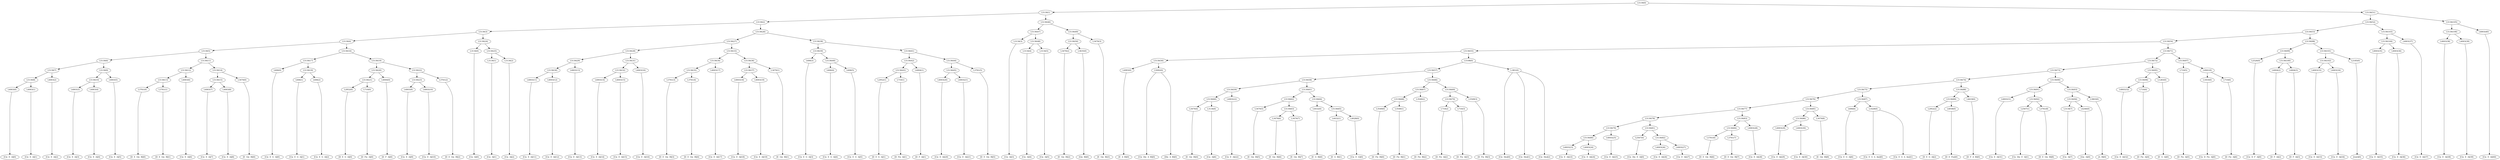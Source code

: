 digraph sample{
"L4003(0)"->"[Cis  E  A](0)"
"L4003(1)"->"[Cis  E  A](1)"
"L5130(8)"->"L4003(0)"
"L5130(8)"->"L4003(1)"
"L4003(2)"->"[Cis  E  A](2)"
"L5130(7)"->"L5130(8)"
"L5130(7)"->"L4003(2)"
"L4003(3)"->"[Cis  E  A](3)"
"L4003(4)"->"[Cis  E  A](4)"
"L5130(10)"->"L4003(3)"
"L5130(10)"->"L4003(4)"
"L4003(5)"->"[Cis  E  A](5)"
"L5130(9)"->"L5130(10)"
"L5130(9)"->"L4003(5)"
"L5130(6)"->"L5130(7)"
"L5130(6)"->"L5130(9)"
"L3761(0)"->"[D  E  Gis  B](0)"
"L3761(1)"->"[D  E  Gis  B](1)"
"L5130(13)"->"L3761(0)"
"L5130(13)"->"L3761(1)"
"L4003(6)"->"[Cis  E  A](6)"
"L5130(12)"->"L5130(13)"
"L5130(12)"->"L4003(6)"
"L4003(7)"->"[Cis  E  A](7)"
"L4003(8)"->"[Cis  E  A](8)"
"L5130(15)"->"L4003(7)"
"L5130(15)"->"L4003(8)"
"L3470(0)"->"[E  Gis  B](0)"
"L5130(14)"->"L5130(15)"
"L5130(14)"->"L3470(0)"
"L5130(11)"->"L5130(12)"
"L5130(11)"->"L5130(14)"
"L5130(5)"->"L5130(6)"
"L5130(5)"->"L5130(11)"
"L606(0)"->"[Cis  E  G  A](0)"
"L606(1)"->"[Cis  E  G  A](1)"
"L606(2)"->"[Cis  E  G  A](2)"
"L5130(18)"->"L606(1)"
"L5130(18)"->"L606(2)"
"L5130(17)"->"L606(0)"
"L5130(17)"->"L5130(18)"
"L2952(0)"->"[D  E  G  A](0)"
"L710(0)"->"[D  Fis  A](0)"
"L5130(21)"->"L2952(0)"
"L5130(21)"->"L710(0)"
"L4004(0)"->"[D  F  A](0)"
"L5130(20)"->"L5130(21)"
"L5130(20)"->"L4004(0)"
"L4003(9)"->"[Cis  E  A](9)"
"L4003(10)"->"[Cis  E  A](10)"
"L5130(23)"->"L4003(9)"
"L5130(23)"->"L4003(10)"
"L3761(2)"->"[D  E  Gis  B](2)"
"L5130(22)"->"L5130(23)"
"L5130(22)"->"L3761(2)"
"L5130(19)"->"L5130(20)"
"L5130(19)"->"L5130(22)"
"L5130(16)"->"L5130(17)"
"L5130(16)"->"L5130(19)"
"L5130(4)"->"L5130(5)"
"L5130(4)"->"L5130(16)"
"L3134(0)"->"[Cis  A](0)"
"L3134(1)"->"[Cis  A](1)"
"L3134(2)"->"[Cis  A](2)"
"L5130(25)"->"L3134(1)"
"L5130(25)"->"L3134(2)"
"L5130(24)"->"L3134(0)"
"L5130(24)"->"L5130(25)"
"L5130(3)"->"L5130(4)"
"L5130(3)"->"L5130(24)"
"L4003(11)"->"[Cis  E  A](11)"
"L4003(12)"->"[Cis  E  A](12)"
"L5130(30)"->"L4003(11)"
"L5130(30)"->"L4003(12)"
"L4003(13)"->"[Cis  E  A](13)"
"L5130(29)"->"L5130(30)"
"L5130(29)"->"L4003(13)"
"L4003(14)"->"[Cis  E  A](14)"
"L4003(15)"->"[Cis  E  A](15)"
"L5130(32)"->"L4003(14)"
"L5130(32)"->"L4003(15)"
"L4003(16)"->"[Cis  E  A](16)"
"L5130(31)"->"L5130(32)"
"L5130(31)"->"L4003(16)"
"L5130(28)"->"L5130(29)"
"L5130(28)"->"L5130(31)"
"L3761(3)"->"[D  E  Gis  B](3)"
"L3761(4)"->"[D  E  Gis  B](4)"
"L5130(35)"->"L3761(3)"
"L5130(35)"->"L3761(4)"
"L4003(17)"->"[Cis  E  A](17)"
"L5130(34)"->"L5130(35)"
"L5130(34)"->"L4003(17)"
"L4003(18)"->"[Cis  E  A](18)"
"L4003(19)"->"[Cis  E  A](19)"
"L5130(37)"->"L4003(18)"
"L5130(37)"->"L4003(19)"
"L3470(1)"->"[E  Gis  B](1)"
"L5130(36)"->"L5130(37)"
"L5130(36)"->"L3470(1)"
"L5130(33)"->"L5130(34)"
"L5130(33)"->"L5130(36)"
"L5130(27)"->"L5130(28)"
"L5130(27)"->"L5130(33)"
"L606(3)"->"[Cis  E  G  A](3)"
"L606(4)"->"[Cis  E  G  A](4)"
"L606(5)"->"[Cis  E  G  A](5)"
"L5130(40)"->"L606(4)"
"L5130(40)"->"L606(5)"
"L5130(39)"->"L606(3)"
"L5130(39)"->"L5130(40)"
"L2952(1)"->"[D  E  G  A](1)"
"L710(1)"->"[D  Fis  A](1)"
"L5130(43)"->"L2952(1)"
"L5130(43)"->"L710(1)"
"L4004(1)"->"[D  F  A](1)"
"L5130(42)"->"L5130(43)"
"L5130(42)"->"L4004(1)"
"L4003(20)"->"[Cis  E  A](20)"
"L4003(21)"->"[Cis  E  A](21)"
"L5130(45)"->"L4003(20)"
"L5130(45)"->"L4003(21)"
"L3761(5)"->"[D  E  Gis  B](5)"
"L5130(44)"->"L5130(45)"
"L5130(44)"->"L3761(5)"
"L5130(41)"->"L5130(42)"
"L5130(41)"->"L5130(44)"
"L5130(38)"->"L5130(39)"
"L5130(38)"->"L5130(41)"
"L5130(26)"->"L5130(27)"
"L5130(26)"->"L5130(38)"
"L5130(2)"->"L5130(3)"
"L5130(2)"->"L5130(26)"
"L3134(3)"->"[Cis  A](3)"
"L3134(4)"->"[Cis  A](4)"
"L3134(5)"->"[Cis  A](5)"
"L5130(48)"->"L3134(4)"
"L5130(48)"->"L3134(5)"
"L5130(47)"->"L3134(3)"
"L5130(47)"->"L5130(48)"
"L3470(2)"->"[E  Gis  B](2)"
"L3635(0)"->"[Gis  B](0)"
"L5130(50)"->"L3470(2)"
"L5130(50)"->"L3635(0)"
"L3470(3)"->"[E  Gis  B](3)"
"L5130(49)"->"L5130(50)"
"L5130(49)"->"L3470(3)"
"L5130(46)"->"L5130(47)"
"L5130(46)"->"L5130(49)"
"L5130(1)"->"L5130(2)"
"L5130(1)"->"L5130(46)"
"L4993(0)"->"[E  A  B](0)"
"L5092(0)"->"[Cis  Dis  A  B](0)"
"L5092(0)"->"[Dis  A  B](0)"
"L5130(56)"->"L4993(0)"
"L5130(56)"->"L5092(0)"
"L3470(4)"->"[E  Gis  B](4)"
"L3134(6)"->"[Cis  A](6)"
"L5130(60)"->"L3470(4)"
"L5130(60)"->"L3134(6)"
"L4003(22)"->"[Cis  E  A](22)"
"L5130(59)"->"L5130(60)"
"L5130(59)"->"L4003(22)"
"L3470(5)"->"[E  Gis  B](5)"
"L3470(6)"->"[E  Gis  B](6)"
"L3470(7)"->"[E  Gis  B](7)"
"L5130(63)"->"L3470(6)"
"L5130(63)"->"L3470(7)"
"L5130(62)"->"L3470(5)"
"L5130(62)"->"L5130(63)"
"L4432(0)"->"[E  G  B](0)"
"L4432(1)"->"[E  G  B](1)"
"L4028(0)"->"[Cis  E  G](0)"
"L5130(65)"->"L4432(1)"
"L5130(65)"->"L4028(0)"
"L5130(64)"->"L4432(0)"
"L5130(64)"->"L5130(65)"
"L5130(61)"->"L5130(62)"
"L5130(61)"->"L5130(64)"
"L5130(58)"->"L5130(59)"
"L5130(58)"->"L5130(61)"
"L3549(0)"->"[D  Fis  B](0)"
"L3549(1)"->"[D  Fis  B](1)"
"L5130(68)"->"L3549(0)"
"L5130(68)"->"L3549(1)"
"L3549(2)"->"[D  Fis  B](2)"
"L5130(67)"->"L5130(68)"
"L5130(67)"->"L3549(2)"
"L710(2)"->"[D  Fis  A](2)"
"L710(3)"->"[D  Fis  A](3)"
"L5130(70)"->"L710(2)"
"L5130(70)"->"L710(3)"
"L3549(3)"->"[D  Fis  B](3)"
"L5130(69)"->"L5130(70)"
"L5130(69)"->"L3549(3)"
"L5130(66)"->"L5130(67)"
"L5130(66)"->"L5130(69)"
"L5130(57)"->"L5130(58)"
"L5130(57)"->"L5130(66)"
"L-901(0)"->"[Cis  Dis](0)"
"L-901(0)"->"[Cis  Dis](1)"
"L-901(0)"->"[Cis  Dis](2)"
"L5108(0)"->"L5130(57)"
"L5108(0)"->"L-901(0)"
"L5130(55)"->"L5130(56)"
"L5130(55)"->"L5108(0)"
"L4003(23)"->"[Cis  E  A](23)"
"L4003(24)"->"[Cis  E  A](24)"
"L5130(80)"->"L4003(23)"
"L5130(80)"->"L4003(24)"
"L4003(25)"->"[Cis  E  A](25)"
"L5130(79)"->"L5130(80)"
"L5130(79)"->"L4003(25)"
"L2567(0)"->"[Cis  Dis  E  A](0)"
"L4003(26)"->"[Cis  E  A](26)"
"L4003(27)"->"[Cis  E  A](27)"
"L5130(82)"->"L4003(26)"
"L5130(82)"->"L4003(27)"
"L5130(81)"->"L2567(0)"
"L5130(81)"->"L5130(82)"
"L5130(78)"->"L5130(79)"
"L5130(78)"->"L5130(81)"
"L3761(6)"->"[D  E  Gis  B](6)"
"L3761(7)"->"[D  E  Gis  B](7)"
"L5130(84)"->"L3761(6)"
"L5130(84)"->"L3761(7)"
"L4003(28)"->"[Cis  E  A](28)"
"L5130(83)"->"L5130(84)"
"L5130(83)"->"L4003(28)"
"L5130(77)"->"L5130(78)"
"L5130(77)"->"L5130(83)"
"L4003(29)"->"[Cis  E  A](29)"
"L4003(30)"->"[Cis  E  A](30)"
"L5130(86)"->"L4003(29)"
"L5130(86)"->"L4003(30)"
"L3470(8)"->"[E  Gis  B](8)"
"L5130(85)"->"L5130(86)"
"L5130(85)"->"L3470(8)"
"L5130(76)"->"L5130(77)"
"L5130(76)"->"L5130(85)"
"L606(6)"->"[Cis  E  G  A](6)"
"L1628(0)"->"[Cis  E  G  A  Ais](0)"
"L1628(0)"->"[Cis  E  G  A  Ais](1)"
"L5130(87)"->"L606(6)"
"L5130(87)"->"L1628(0)"
"L5130(75)"->"L5130(76)"
"L5130(75)"->"L5130(87)"
"L2952(2)"->"[D  E  G  A](2)"
"L4058(0)"->"[D  E  Fis](0)"
"L5130(89)"->"L2952(2)"
"L5130(89)"->"L4058(0)"
"L4619(0)"->"[D  F  A  B](0)"
"L5130(88)"->"L5130(89)"
"L5130(88)"->"L4619(0)"
"L5130(74)"->"L5130(75)"
"L5130(74)"->"L5130(88)"
"L4003(31)"->"[Cis  E  A](31)"
"L2567(1)"->"[Cis  Dis  E  A](1)"
"L3761(8)"->"[D  E  Gis  B](8)"
"L5130(92)"->"L2567(1)"
"L5130(92)"->"L3761(8)"
"L5130(91)"->"L4003(31)"
"L5130(91)"->"L5130(92)"
"L3134(7)"->"[Cis  A](7)"
"L4246(0)"->"[Gis  A](0)"
"L5130(94)"->"L3134(7)"
"L5130(94)"->"L4246(0)"
"L3063(0)"->"[A  B](0)"
"L5130(93)"->"L5130(94)"
"L5130(93)"->"L3063(0)"
"L5130(90)"->"L5130(91)"
"L5130(90)"->"L5130(93)"
"L5130(73)"->"L5130(74)"
"L5130(73)"->"L5130(90)"
"L4003(32)"->"[Cis  E  A](32)"
"L710(4)"->"[D  Fis  A](4)"
"L5130(96)"->"L4003(32)"
"L5130(96)"->"L710(4)"
"L1283(0)"->"[E  G  A](0)"
"L5130(95)"->"L5130(96)"
"L5130(95)"->"L1283(0)"
"L5130(72)"->"L5130(73)"
"L5130(72)"->"L5130(95)"
"L710(5)"->"[D  Fis  A](5)"
"L1810(0)"->"[Cis  D  Fis  A](0)"
"L710(6)"->"[D  Fis  A](6)"
"L4941(0)"->"L1810(0)"
"L4941(0)"->"L710(6)"
"L5130(97)"->"L710(5)"
"L5130(97)"->"L4941(0)"
"L5130(71)"->"L5130(72)"
"L5130(71)"->"L5130(97)"
"L5130(54)"->"L5130(55)"
"L5130(54)"->"L5130(71)"
"L2526(0)"->"[Cis  D  F  A](0)"
"L4004(2)"->"[D  F  A](2)"
"L4004(3)"->"[D  F  A](3)"
"L5130(100)"->"L4004(2)"
"L5130(100)"->"L4004(3)"
"L5130(99)"->"L2526(0)"
"L5130(99)"->"L5130(100)"
"L4003(33)"->"[Cis  E  A](33)"
"L4003(34)"->"[Cis  E  A](34)"
"L5130(102)"->"L4003(33)"
"L5130(102)"->"L4003(34)"
"L2185(0)"->"[rest](0)"
"L5130(101)"->"L5130(102)"
"L5130(101)"->"L2185(0)"
"L5130(98)"->"L5130(99)"
"L5130(98)"->"L5130(101)"
"L5130(53)"->"L5130(54)"
"L5130(53)"->"L5130(98)"
"L4003(35)"->"[Cis  E  A](35)"
"L4003(36)"->"[Cis  E  A](36)"
"L5130(104)"->"L4003(35)"
"L5130(104)"->"L4003(36)"
"L4003(37)"->"[Cis  E  A](37)"
"L5130(103)"->"L5130(104)"
"L5130(103)"->"L4003(37)"
"L5130(52)"->"L5130(53)"
"L5130(52)"->"L5130(103)"
"L4003(38)"->"[Cis  E  A](38)"
"L4003(39)"->"[Cis  E  A](39)"
"L5130(106)"->"L4003(38)"
"L5130(106)"->"L4003(39)"
"L4003(40)"->"[Cis  E  A](40)"
"L5130(105)"->"L5130(106)"
"L5130(105)"->"L4003(40)"
"L5130(51)"->"L5130(52)"
"L5130(51)"->"L5130(105)"
"L5130(0)"->"L5130(1)"
"L5130(0)"->"L5130(51)"
{rank = min; "L5130(0)"}
{rank = same; "L5130(1)"; "L5130(51)";}
{rank = same; "L5130(2)"; "L5130(46)"; "L5130(52)"; "L5130(105)";}
{rank = same; "L5130(3)"; "L5130(26)"; "L5130(47)"; "L5130(49)"; "L5130(53)"; "L5130(103)"; "L5130(106)"; "L4003(40)";}
{rank = same; "L5130(4)"; "L5130(24)"; "L5130(27)"; "L5130(38)"; "L3134(3)"; "L5130(48)"; "L5130(50)"; "L3470(3)"; "L5130(54)"; "L5130(98)"; "L5130(104)"; "L4003(37)"; "L4003(38)"; "L4003(39)";}
{rank = same; "L5130(5)"; "L5130(16)"; "L3134(0)"; "L5130(25)"; "L5130(28)"; "L5130(33)"; "L5130(39)"; "L5130(41)"; "L3134(4)"; "L3134(5)"; "L3470(2)"; "L3635(0)"; "L5130(55)"; "L5130(71)"; "L5130(99)"; "L5130(101)"; "L4003(35)"; "L4003(36)";}
{rank = same; "L5130(6)"; "L5130(11)"; "L5130(17)"; "L5130(19)"; "L3134(1)"; "L3134(2)"; "L5130(29)"; "L5130(31)"; "L5130(34)"; "L5130(36)"; "L606(3)"; "L5130(40)"; "L5130(42)"; "L5130(44)"; "L5130(56)"; "L5108(0)"; "L5130(72)"; "L5130(97)"; "L2526(0)"; "L5130(100)"; "L5130(102)"; "L2185(0)";}
{rank = same; "L5130(7)"; "L5130(9)"; "L5130(12)"; "L5130(14)"; "L606(0)"; "L5130(18)"; "L5130(20)"; "L5130(22)"; "L5130(30)"; "L4003(13)"; "L5130(32)"; "L4003(16)"; "L5130(35)"; "L4003(17)"; "L5130(37)"; "L3470(1)"; "L606(4)"; "L606(5)"; "L5130(43)"; "L4004(1)"; "L5130(45)"; "L3761(5)"; "L4993(0)"; "L5092(0)"; "L5130(57)"; "L-901(0)"; "L5130(73)"; "L5130(95)"; "L710(5)"; "L4941(0)"; "L4004(2)"; "L4004(3)"; "L4003(33)"; "L4003(34)";}
{rank = same; "L5130(8)"; "L4003(2)"; "L5130(10)"; "L4003(5)"; "L5130(13)"; "L4003(6)"; "L5130(15)"; "L3470(0)"; "L606(1)"; "L606(2)"; "L5130(21)"; "L4004(0)"; "L5130(23)"; "L3761(2)"; "L4003(11)"; "L4003(12)"; "L4003(14)"; "L4003(15)"; "L3761(3)"; "L3761(4)"; "L4003(18)"; "L4003(19)"; "L2952(1)"; "L710(1)"; "L4003(20)"; "L4003(21)"; "L5130(58)"; "L5130(66)"; "L5130(74)"; "L5130(90)"; "L5130(96)"; "L1283(0)"; "L1810(0)"; "L710(6)";}
{rank = same; "L4003(0)"; "L4003(1)"; "L4003(3)"; "L4003(4)"; "L3761(0)"; "L3761(1)"; "L4003(7)"; "L4003(8)"; "L2952(0)"; "L710(0)"; "L4003(9)"; "L4003(10)"; "L5130(59)"; "L5130(61)"; "L5130(67)"; "L5130(69)"; "L5130(75)"; "L5130(88)"; "L5130(91)"; "L5130(93)"; "L4003(32)"; "L710(4)";}
{rank = same; "L5130(60)"; "L4003(22)"; "L5130(62)"; "L5130(64)"; "L5130(68)"; "L3549(2)"; "L5130(70)"; "L3549(3)"; "L5130(76)"; "L5130(87)"; "L5130(89)"; "L4619(0)"; "L4003(31)"; "L5130(92)"; "L5130(94)"; "L3063(0)";}
{rank = same; "L3470(4)"; "L3134(6)"; "L3470(5)"; "L5130(63)"; "L4432(0)"; "L5130(65)"; "L3549(0)"; "L3549(1)"; "L710(2)"; "L710(3)"; "L5130(77)"; "L5130(85)"; "L606(6)"; "L1628(0)"; "L2952(2)"; "L4058(0)"; "L2567(1)"; "L3761(8)"; "L3134(7)"; "L4246(0)";}
{rank = same; "L3470(6)"; "L3470(7)"; "L4432(1)"; "L4028(0)"; "L5130(78)"; "L5130(83)"; "L5130(86)"; "L3470(8)";}
{rank = same; "L5130(79)"; "L5130(81)"; "L5130(84)"; "L4003(28)"; "L4003(29)"; "L4003(30)";}
{rank = same; "L5130(80)"; "L4003(25)"; "L2567(0)"; "L5130(82)"; "L3761(6)"; "L3761(7)";}
{rank = same; "L4003(23)"; "L4003(24)"; "L4003(26)"; "L4003(27)";}
{rank = max; "[A  B](0)"; "[Cis  A](0)"; "[Cis  A](1)"; "[Cis  A](2)"; "[Cis  A](3)"; "[Cis  A](4)"; "[Cis  A](5)"; "[Cis  A](6)"; "[Cis  A](7)"; "[Cis  D  F  A](0)"; "[Cis  D  Fis  A](0)"; "[Cis  Dis  A  B](0)"; "[Cis  Dis  E  A](0)"; "[Cis  Dis  E  A](1)"; "[Cis  Dis](0)"; "[Cis  Dis](1)"; "[Cis  Dis](2)"; "[Cis  E  A](0)"; "[Cis  E  A](1)"; "[Cis  E  A](10)"; "[Cis  E  A](11)"; "[Cis  E  A](12)"; "[Cis  E  A](13)"; "[Cis  E  A](14)"; "[Cis  E  A](15)"; "[Cis  E  A](16)"; "[Cis  E  A](17)"; "[Cis  E  A](18)"; "[Cis  E  A](19)"; "[Cis  E  A](2)"; "[Cis  E  A](20)"; "[Cis  E  A](21)"; "[Cis  E  A](22)"; "[Cis  E  A](23)"; "[Cis  E  A](24)"; "[Cis  E  A](25)"; "[Cis  E  A](26)"; "[Cis  E  A](27)"; "[Cis  E  A](28)"; "[Cis  E  A](29)"; "[Cis  E  A](3)"; "[Cis  E  A](30)"; "[Cis  E  A](31)"; "[Cis  E  A](32)"; "[Cis  E  A](33)"; "[Cis  E  A](34)"; "[Cis  E  A](35)"; "[Cis  E  A](36)"; "[Cis  E  A](37)"; "[Cis  E  A](38)"; "[Cis  E  A](39)"; "[Cis  E  A](4)"; "[Cis  E  A](40)"; "[Cis  E  A](5)"; "[Cis  E  A](6)"; "[Cis  E  A](7)"; "[Cis  E  A](8)"; "[Cis  E  A](9)"; "[Cis  E  G  A  Ais](0)"; "[Cis  E  G  A  Ais](1)"; "[Cis  E  G  A](0)"; "[Cis  E  G  A](1)"; "[Cis  E  G  A](2)"; "[Cis  E  G  A](3)"; "[Cis  E  G  A](4)"; "[Cis  E  G  A](5)"; "[Cis  E  G  A](6)"; "[Cis  E  G](0)"; "[D  E  Fis](0)"; "[D  E  G  A](0)"; "[D  E  G  A](1)"; "[D  E  G  A](2)"; "[D  E  Gis  B](0)"; "[D  E  Gis  B](1)"; "[D  E  Gis  B](2)"; "[D  E  Gis  B](3)"; "[D  E  Gis  B](4)"; "[D  E  Gis  B](5)"; "[D  E  Gis  B](6)"; "[D  E  Gis  B](7)"; "[D  E  Gis  B](8)"; "[D  F  A  B](0)"; "[D  F  A](0)"; "[D  F  A](1)"; "[D  F  A](2)"; "[D  F  A](3)"; "[D  Fis  A](0)"; "[D  Fis  A](1)"; "[D  Fis  A](2)"; "[D  Fis  A](3)"; "[D  Fis  A](4)"; "[D  Fis  A](5)"; "[D  Fis  A](6)"; "[D  Fis  B](0)"; "[D  Fis  B](1)"; "[D  Fis  B](2)"; "[D  Fis  B](3)"; "[Dis  A  B](0)"; "[E  A  B](0)"; "[E  G  A](0)"; "[E  G  B](0)"; "[E  G  B](1)"; "[E  Gis  B](0)"; "[E  Gis  B](1)"; "[E  Gis  B](2)"; "[E  Gis  B](3)"; "[E  Gis  B](4)"; "[E  Gis  B](5)"; "[E  Gis  B](6)"; "[E  Gis  B](7)"; "[E  Gis  B](8)"; "[Gis  A](0)"; "[Gis  B](0)"; "[rest](0)";}
}